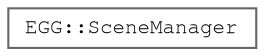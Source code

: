 digraph "Graphical Class Hierarchy"
{
 // LATEX_PDF_SIZE
  bgcolor="transparent";
  edge [fontname=FreeMono,fontsize=10,labelfontname=FreeMono,labelfontsize=10];
  node [fontname=FreeMono,fontsize=10,shape=box,height=0.2,width=0.4];
  rankdir="LR";
  Node0 [label="EGG::SceneManager",height=0.2,width=0.4,color="grey40", fillcolor="white", style="filled",URL="$class_e_g_g_1_1_scene_manager.html",tooltip=" "];
}
